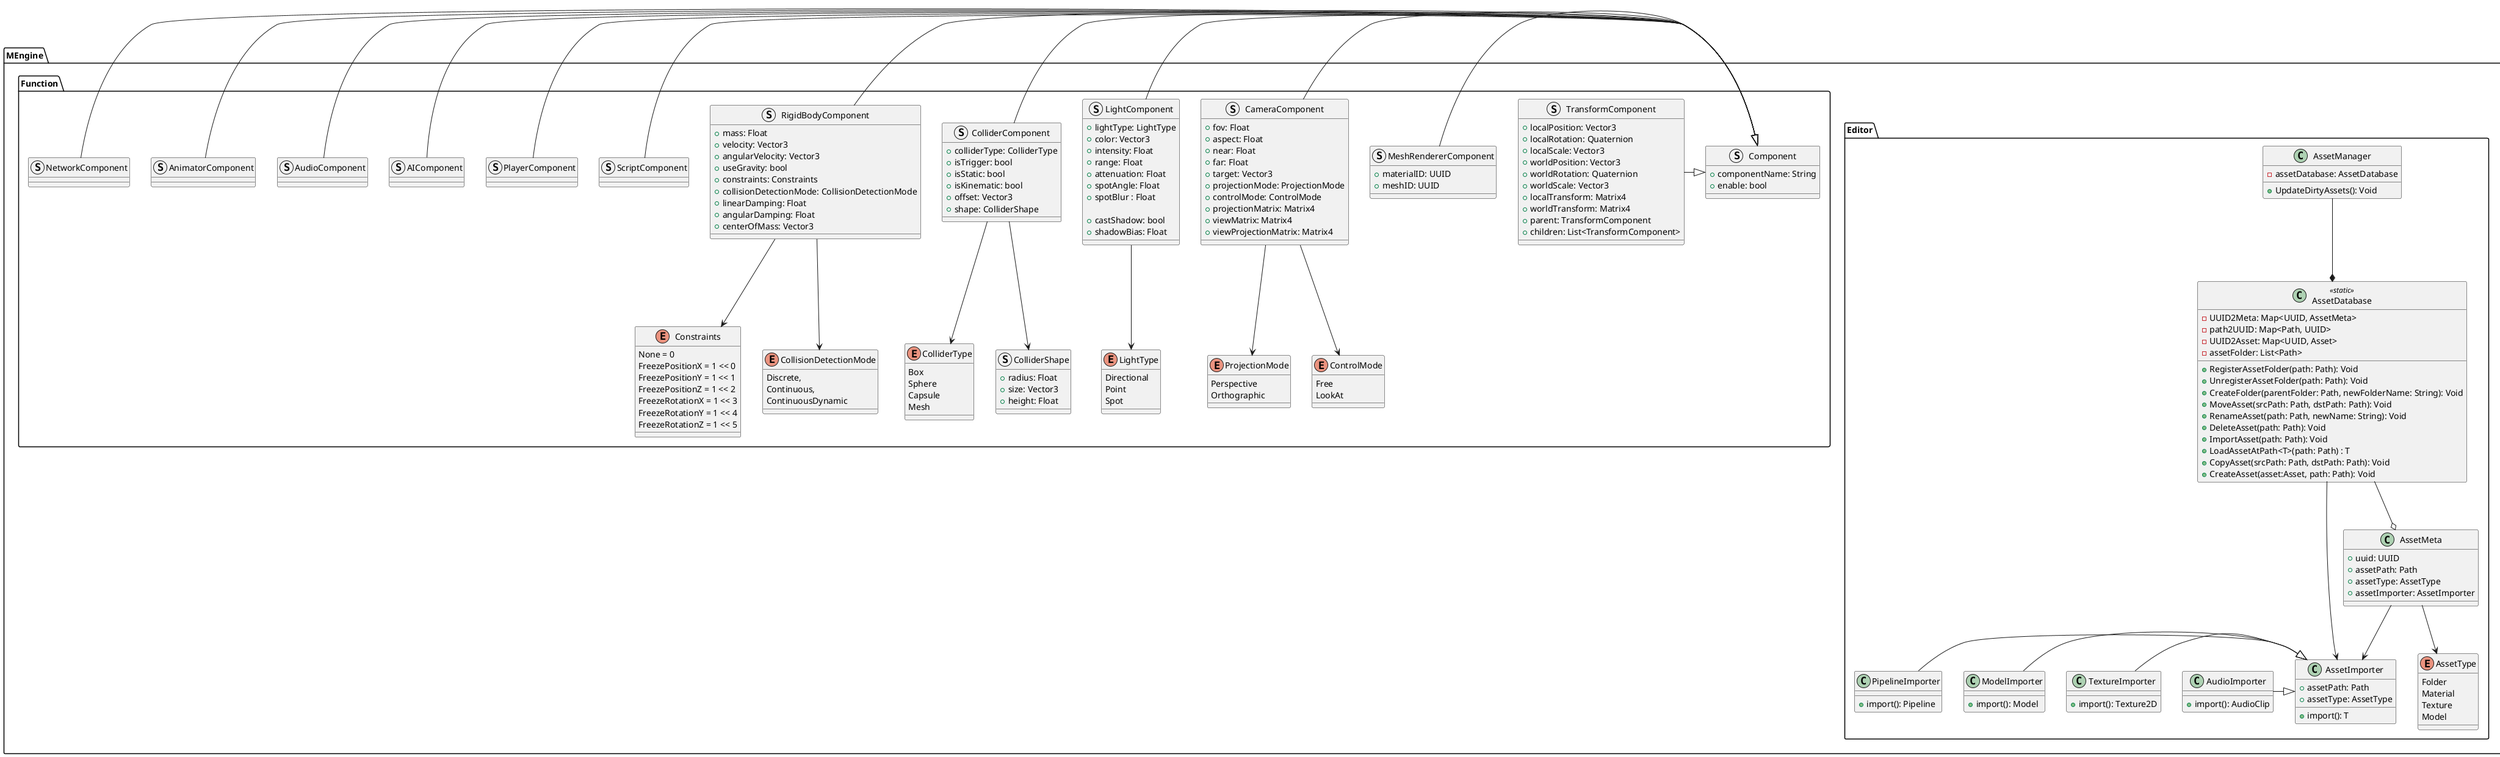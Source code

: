 @startuml

namespace MEngine.Core {
class Asset
{
    +name: String
    +isDirty: bool
    +MarkDirty()
}

class Folder
{
    +path: Path
}

enum WrapMode
{
    Repeat
    MirroredRepeat 
    ClampToEdge 
    ClampToBorder 
}
enum FilterMode
{
    Nearest
    Linear
    NearestMipmapNearest
    LinearMipmapNearest
    NearestMipmapLinear 
    LinearMipmapLinear 
}
class Texture
{
- sampler: GLuint
- image: GLuint
+ width : Int {readOnly}
+ height: Int {readOnly}
+ channel: Int {readOnly}
+ mipMapBias: float
+ mipmapLevel: Int {readOnly}
+ wrapModeU: WrapMode 
+ wrapModeV: WrapMode
+ wrapModeW: WrapMode
+ minFilter: FilterMode
+ magFilter: FilterMode
+ anisoLevel: Int
+ texelSize: Vector2 {readOnly}
}
enum EXRFlags
{
    '0 1 2 4 8方便位掩码
    'No flag. This will result in an uncompressed 16-bit float EXR file.
    None = 0
    'The texture will be exported as a 32-bit float EXR file (default is 16-bit).
    OutputAsFloat = 1
    'The texture will use the EXR ZIP compression format.
    CompressZIP = 2
    'The texture will use RLE (Run Length Encoding) EXR compression format (similarto Targa RLE compression).
    CompressRLE = 4
    'This texture will use Wavelet compression. This is best used for grainy images.
    CompressPIZ = 8
}
enum Format
{
    R8
    R8G8
    'for EXR
    R16G16B16A16
    R16G16B16
    'TODO Compress format
}
class Texture2D
{
    +format: Format {readOnly}
    +{static} whiteTexture:Texture2D {readOnly}
    +{static} blackTexture:Texture2D {readOnly}
    +{static} redTexture:Texture2D {readOnly}
    +{static} grayTexture:Texture2D {readOnly}
    +{static} normalTexture:Texture2D {readOnly}
}
class Texture2DArray
{
    '待实现
}
class Texture3D
{
    '待实现
}

enum PipelineType
{
    ForwardOpaquePBR
    ForwardOpaquePhong
    TransparentPhong
    Custom
}
class Pipeline
{
    -program: GLuint
    +blendingEnabled: bool 
    +blendFuncSrc: GLenum  {readOnly}
    +blendFuncDst: GLenum  {readOnly}
    +vertexShaderPath: Path 
    +fragmentShaderPath: Path
    +vertexShader: GLuint {readOnly}
    +fragmentShader: GLuint {readOnly}
}
class Material
{
    -UBO: GLuint
    +bindingDescription: Map<GLenum, UUID>
    +pipelineTypeID: PipelineType 
    +pipeline: UUID 
}
class PBRMaterial
{
    +metallic: Float
    +roughness: Float
    +ao: Float
    +emissive: Vector3
    +emissiveIntensity: Float
    +AlbedoTextureID: UUID
    +NormalTextureID: UUID
    +ARMTextureID: UUID
    +emissiveTextureID: UUID
}
class PhongMaterial
{
    +diffuse: Vector3
    +specular: Vector3
    +shininess: Float
    +diffuseTextureID: UUID
    +specularTextureID: UUID
    +normalTextureID: UUID
    +emissiveTextureID: UUID
}
class CustomMaterial
{
    +customUniforms: Map<Int, Any>
    +customTextures: Map<GLenum, UUID>
}

struct Vertex
{
    +position: Vector3
    +normal: Vector3
    +tangent: Vector3
    +bitangent: Vector3
    +uv: Vector2
}
class Mesh
{
    -VAO: GLuint
    -VBO: GLuint
    -EBO: GLuint
    +vertices: List<Vertex>
    +indices: List<UInt>
}
struct Node
{
    +name: String
    +localMeshIndex: List<Int>
    +children: List<Node>
    +localTransform: Matrix4
}
class Model
{
    +modelName: String
    +rootNode: Node
    +meshes: List<UUID>
    +materials: List<UUID>
}
class Prefab
{
    +prefabName: String
    +rootNode: Node
    +meshes: List<UUID>
    +materials: List<UUID>
}
class Scene
{
    +sceneName: String
    +globalGravity: Vector3
    +camera: entity
    +register: ECSRegister
}
Scene -|> Asset
Mesh -|> Asset
Mesh --> Vertex
Model -|> Asset
Model --> Node
Model --> Mesh
Model --> Material
Prefab -|> Asset
Prefab --> Node
Prefab --> Mesh
Prefab --> Material
Folder -|> Asset
Texture -|> Asset
Texture --> WrapMode
Texture --> FilterMode
Texture2D -|> Texture
Texture2D --> Format
Texture2D --> EXRFlags
Texture2DArray -|> Texture
Texture3D -|> Texture
Material -|> Asset
PBRMaterial -|> Material
PhongMaterial -|> Material
CustomMaterial -|> Material
Pipeline -|> Asset
Pipeline --> PipelineType

}
'=======================================================
namespace MEngine.Editor {
enum AssetType
{
    Folder
    Material
    Texture
    Model
}
class AssetMeta
{
    +uuid: UUID
    +assetPath: Path
    +assetType: AssetType
    +assetImporter: AssetImporter
}
AssetMeta --> AssetImporter
class AssetDatabase <<static>>
{
    -UUID2Meta: Map<UUID, AssetMeta>
    -path2UUID: Map<Path, UUID>
    -UUID2Asset: Map<UUID, Asset>
    -assetFolder: List<Path>
    +RegisterAssetFolder(path: Path): Void
    +UnregisterAssetFolder(path: Path): Void
    +CreateFolder(parentFolder: Path, newFolderName: String): Void
    +MoveAsset(srcPath: Path, dstPath: Path): Void
    +RenameAsset(path: Path, newName: String): Void
    +DeleteAsset(path: Path): Void
    +ImportAsset(path: Path): Void
    +LoadAssetAtPath<T>(path: Path) : T
    +CopyAsset(srcPath: Path, dstPath: Path): Void
    '创建native的资源
    +CreateAsset(asset:Asset, path: Path): Void
}
class AssetImporter
{
    +assetPath: Path
    +assetType: AssetType
    +import(): T
}
AssetDatabase --> AssetImporter
AssetDatabase --o AssetMeta
class TextureImporter
{
    +import(): Texture2D
}
TextureImporter -|> AssetImporter
class ModelImporter
{
    +import(): Model
}
ModelImporter -|> AssetImporter
class PipelineImporter
{
    +import(): Pipeline
}
PipelineImporter -|> AssetImporter
class AudioImporter
{
    +import(): AudioClip
}
AudioImporter -|> AssetImporter
class AssetManager
{
    -assetDatabase: AssetDatabase
    'loop for all assets in another thread
    +UpdateDirtyAssets(): Void
}
AssetManager --* AssetDatabase
AssetMeta --> AssetType
}
'==============================Component=========================
namespace MEngine.Function {
struct Component
{
    +componentName: String
    +enable: bool
}
struct TransformComponent
{
    +localPosition: Vector3
    +localRotation: Quaternion
    +localScale: Vector3
    +worldPosition: Vector3
    +worldRotation: Quaternion
    +worldScale: Vector3
    +localTransform: Matrix4
    +worldTransform: Matrix4
    +parent: TransformComponent
    +children: List<TransformComponent>
}
TransformComponent -|> Component
struct MeshRendererComponent
{
    +materialID: UUID
    +meshID: UUID
}
MeshRendererComponent -|> Component
enum ProjectionMode
{
    Perspective
    Orthographic
}
enum ControlMode
{
    Free
    LookAt
}
struct CameraComponent
{
    +fov: Float
    +aspect: Float
    +near: Float
    +far: Float
    'only for lookAt camera
    +target: Vector3
    +projectionMode: ProjectionMode
    +controlMode: ControlMode
    +projectionMatrix: Matrix4
    +viewMatrix: Matrix4
    +viewProjectionMatrix: Matrix4
}
CameraComponent -|> Component
CameraComponent --> ProjectionMode
CameraComponent --> ControlMode
enum LightType
{
    Directional
    Point
    Spot
}
struct LightComponent
{
    +lightType: LightType
    +color: Vector3
    +intensity: Float
    'only for point light
    +range: Float
    +attenuation: Float
    'only for spot light
    +spotAngle: Float
    +spotBlur : Float

    +castShadow: bool
    +shadowBias: Float
}
LightComponent -|> Component
LightComponent --> LightType
enum ColliderType
{
    Box
    Sphere
    Capsule
    Mesh
}
struct ColliderShape 
{
    +radius: Float
    +size: Vector3
    +height: Float
}
struct ColliderComponent
{
    +colliderType: ColliderType
    +isTrigger: bool
    +isStatic: bool
    +isKinematic: bool
    +offset: Vector3
    +shape: ColliderShape
}
ColliderComponent -|> Component
ColliderComponent --> ColliderType
ColliderComponent --> ColliderShape
enum Constraints 
{
    None = 0
    FreezePositionX = 1 << 0
    FreezePositionY = 1 << 1
    FreezePositionZ = 1 << 2
    FreezeRotationX = 1 << 3
    FreezeRotationY = 1 << 4
    FreezeRotationZ = 1 << 5
}
enum CollisionDetectionMode 
{
    Discrete,
    Continuous,
    ContinuousDynamic
}
struct RigidBodyComponent
{
    +mass: Float
    +velocity: Vector3
    +angularVelocity: Vector3
    +useGravity: bool
    +constraints: Constraints
    +collisionDetectionMode: CollisionDetectionMode
    +linearDamping: Float
    +angularDamping: Float
    +centerOfMass: Vector3
}
RigidBodyComponent -|> Component
RigidBodyComponent --> Constraints
RigidBodyComponent --> CollisionDetectionMode
struct ScriptComponent
{
    'TODO
}
ScriptComponent -|> Component
struct PlayerComponent 
{
    'TODO
}
PlayerComponent -|> Component
struct AIComponent
{
    'TODO
}
AIComponent -|> Component
struct AudioComponent
{
    'TODO
}
AudioComponent -|> Component
struct AnimatorComponent
{
    'TODO
}
AnimatorComponent -|> Component
struct NetworkComponent 
{
    'TODO
}
NetworkComponent -|> Component
}
@enduml